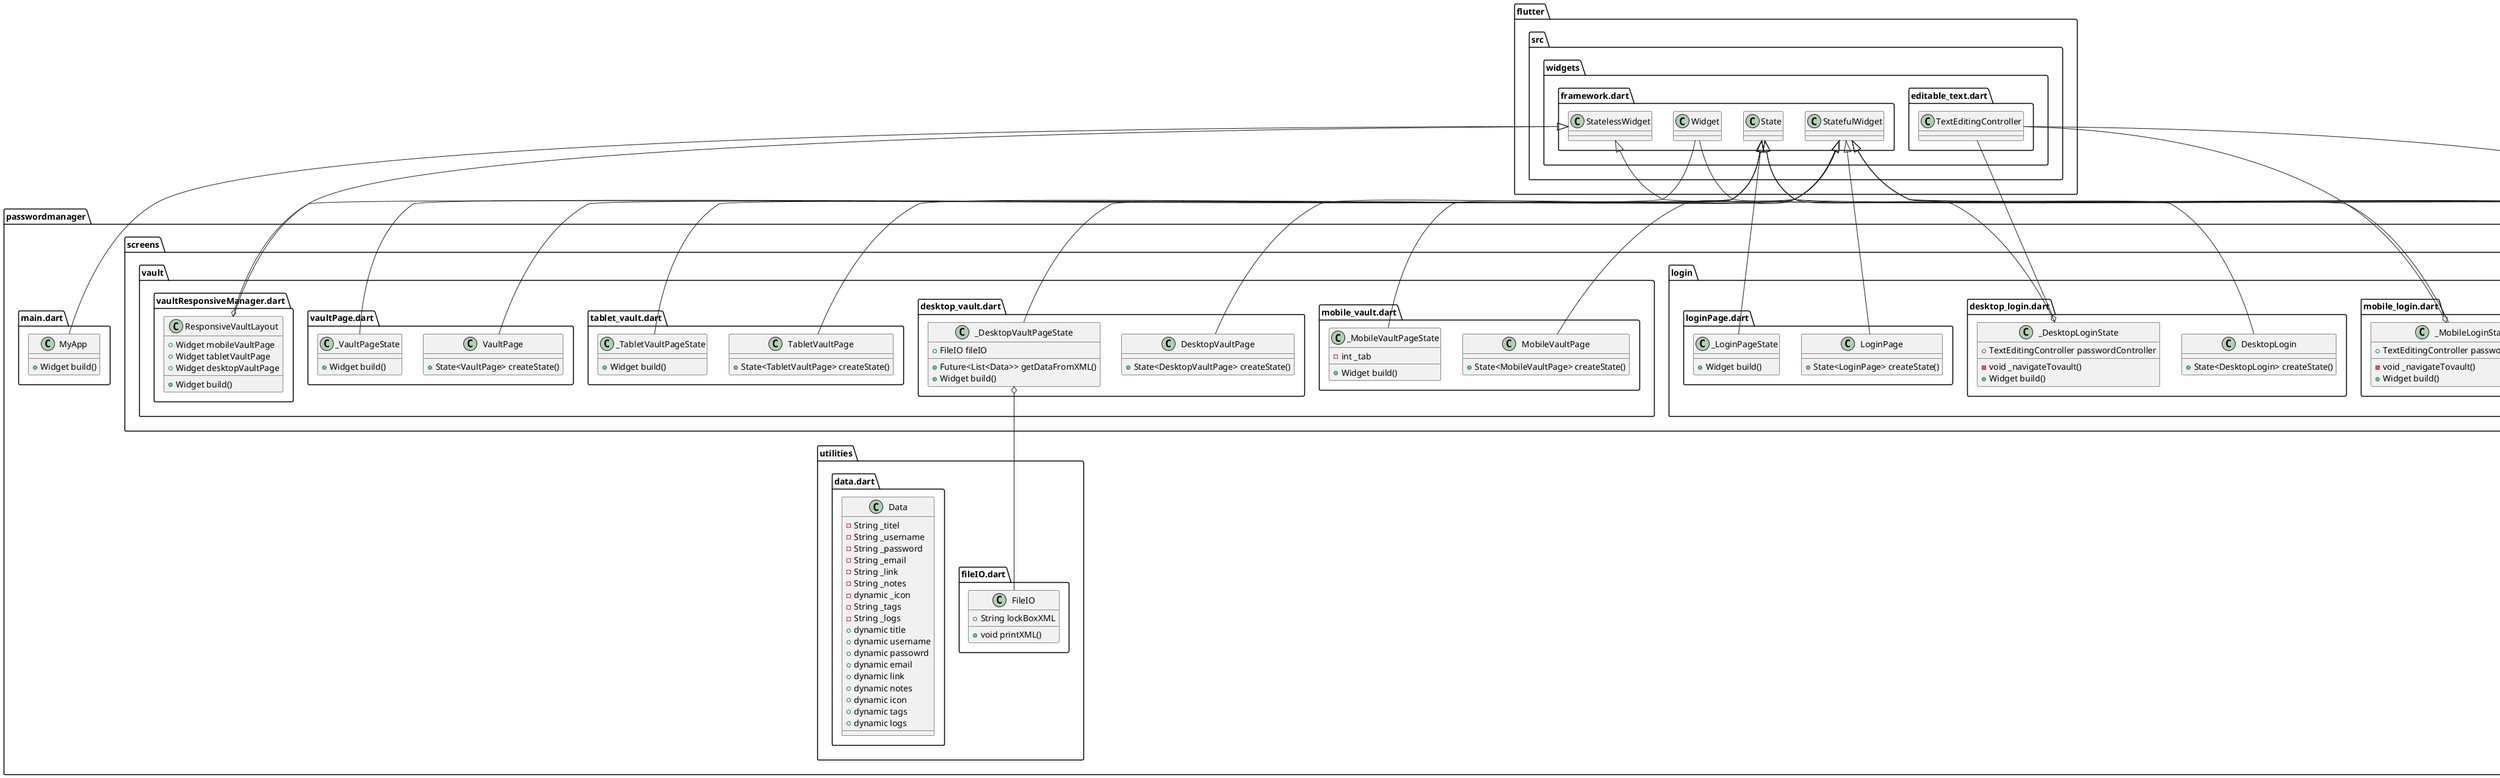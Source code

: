 @startuml Klassendiagramm
set namespaceSeparator ::

class "passwordmanager::screens::login::loginResponsiveManager.dart::ResponsiveLoginLayout" {
  +Widget mobileLogin
  +Widget tabletLogin
  +Widget desktopLogin
  +Widget build()
}

"passwordmanager::screens::login::loginResponsiveManager.dart::ResponsiveLoginLayout" o-- "flutter::src::widgets::framework.dart::Widget"
"flutter::src::widgets::framework.dart::StatelessWidget" <|-- "passwordmanager::screens::login::loginResponsiveManager.dart::ResponsiveLoginLayout"

class "passwordmanager::screens::login::tablet_login.dart::TabletLogin" {
  +State<TabletLogin> createState()
}

"flutter::src::widgets::framework.dart::StatefulWidget" <|-- "passwordmanager::screens::login::tablet_login.dart::TabletLogin"

class "passwordmanager::screens::login::tablet_login.dart::_TabletLoginState" {
  +TextEditingController passwordController
  -void _navigateTovault()
  +Widget build()
}

"passwordmanager::screens::login::tablet_login.dart::_TabletLoginState" o-- "flutter::src::widgets::editable_text.dart::TextEditingController"
"flutter::src::widgets::framework.dart::State" <|-- "passwordmanager::screens::login::tablet_login.dart::_TabletLoginState"

class "passwordmanager::screens::login::mobile_login.dart::MobileLogin" {
  +State<MobileLogin> createState()
}

"flutter::src::widgets::framework.dart::StatefulWidget" <|-- "passwordmanager::screens::login::mobile_login.dart::MobileLogin"

class "passwordmanager::screens::login::mobile_login.dart::_MobileLoginState" {
  +TextEditingController passwordController
  -void _navigateTovault()
  +Widget build()
}

"passwordmanager::screens::login::mobile_login.dart::_MobileLoginState" o-- "flutter::src::widgets::editable_text.dart::TextEditingController"
"flutter::src::widgets::framework.dart::State" <|-- "passwordmanager::screens::login::mobile_login.dart::_MobileLoginState"

class "passwordmanager::screens::login::desktop_login.dart::DesktopLogin" {
  +State<DesktopLogin> createState()
}

"flutter::src::widgets::framework.dart::StatefulWidget" <|-- "passwordmanager::screens::login::desktop_login.dart::DesktopLogin"

class "passwordmanager::screens::login::desktop_login.dart::_DesktopLoginState" {
  +TextEditingController passwordController
  -void _navigateTovault()
  +Widget build()
}

"passwordmanager::screens::login::desktop_login.dart::_DesktopLoginState" o-- "flutter::src::widgets::editable_text.dart::TextEditingController"
"flutter::src::widgets::framework.dart::State" <|-- "passwordmanager::screens::login::desktop_login.dart::_DesktopLoginState"

class "passwordmanager::screens::login::loginPage.dart::LoginPage" {
  +State<LoginPage> createState()
}

"flutter::src::widgets::framework.dart::StatefulWidget" <|-- "passwordmanager::screens::login::loginPage.dart::LoginPage"

class "passwordmanager::screens::login::loginPage.dart::_LoginPageState" {
  +Widget build()
}

"flutter::src::widgets::framework.dart::State" <|-- "passwordmanager::screens::login::loginPage.dart::_LoginPageState"

class "passwordmanager::screens::vault::mobile_vault.dart::MobileVaultPage" {
  +State<MobileVaultPage> createState()
}

"flutter::src::widgets::framework.dart::StatefulWidget" <|-- "passwordmanager::screens::vault::mobile_vault.dart::MobileVaultPage"

class "passwordmanager::screens::vault::mobile_vault.dart::_MobileVaultPageState" {
  -int _tab
  +Widget build()
}

"flutter::src::widgets::framework.dart::State" <|-- "passwordmanager::screens::vault::mobile_vault.dart::_MobileVaultPageState"

class "passwordmanager::screens::vault::desktop_vault.dart::DesktopVaultPage" {
  +State<DesktopVaultPage> createState()
}

"flutter::src::widgets::framework.dart::StatefulWidget" <|-- "passwordmanager::screens::vault::desktop_vault.dart::DesktopVaultPage"

class "passwordmanager::screens::vault::desktop_vault.dart::_DesktopVaultPageState" {
  +FileIO fileIO
  +Future<List<Data>> getDataFromXML()
  +Widget build()
}

"passwordmanager::screens::vault::desktop_vault.dart::_DesktopVaultPageState" o-- "passwordmanager::utilities::fileIO.dart::FileIO"
"flutter::src::widgets::framework.dart::State" <|-- "passwordmanager::screens::vault::desktop_vault.dart::_DesktopVaultPageState"

class "passwordmanager::screens::vault::tablet_vault.dart::TabletVaultPage" {
  +State<TabletVaultPage> createState()
}

"flutter::src::widgets::framework.dart::StatefulWidget" <|-- "passwordmanager::screens::vault::tablet_vault.dart::TabletVaultPage"

class "passwordmanager::screens::vault::tablet_vault.dart::_TabletVaultPageState" {
  +Widget build()
}

"flutter::src::widgets::framework.dart::State" <|-- "passwordmanager::screens::vault::tablet_vault.dart::_TabletVaultPageState"

class "passwordmanager::screens::vault::vaultPage.dart::VaultPage" {
  +State<VaultPage> createState()
}

"flutter::src::widgets::framework.dart::StatefulWidget" <|-- "passwordmanager::screens::vault::vaultPage.dart::VaultPage"

class "passwordmanager::screens::vault::vaultPage.dart::_VaultPageState" {
  +Widget build()
}

"flutter::src::widgets::framework.dart::State" <|-- "passwordmanager::screens::vault::vaultPage.dart::_VaultPageState"

class "passwordmanager::screens::vault::vaultResponsiveManager.dart::ResponsiveVaultLayout" {
  +Widget mobileVaultPage
  +Widget tabletVaultPage
  +Widget desktopVaultPage
  +Widget build()
}

"passwordmanager::screens::vault::vaultResponsiveManager.dart::ResponsiveVaultLayout" o-- "flutter::src::widgets::framework.dart::Widget"
"flutter::src::widgets::framework.dart::StatelessWidget" <|-- "passwordmanager::screens::vault::vaultResponsiveManager.dart::ResponsiveVaultLayout"

class "passwordmanager::main.dart::MyApp" {
  +Widget build()
}

"flutter::src::widgets::framework.dart::StatelessWidget" <|-- "passwordmanager::main.dart::MyApp"

class "passwordmanager::utilities::data.dart::Data" {
  -String _titel
  -String _username
  -String _password
  -String _email
  -String _link
  -String _notes
  -dynamic _icon
  -String _tags
  -String _logs
  +dynamic title
  +dynamic username
  +dynamic passowrd
  +dynamic email
  +dynamic link
  +dynamic notes
  +dynamic icon
  +dynamic tags
  +dynamic logs
}

class "passwordmanager::utilities::fileIO.dart::FileIO" {
  +String lockBoxXML
  +void printXML()
}


@enduml